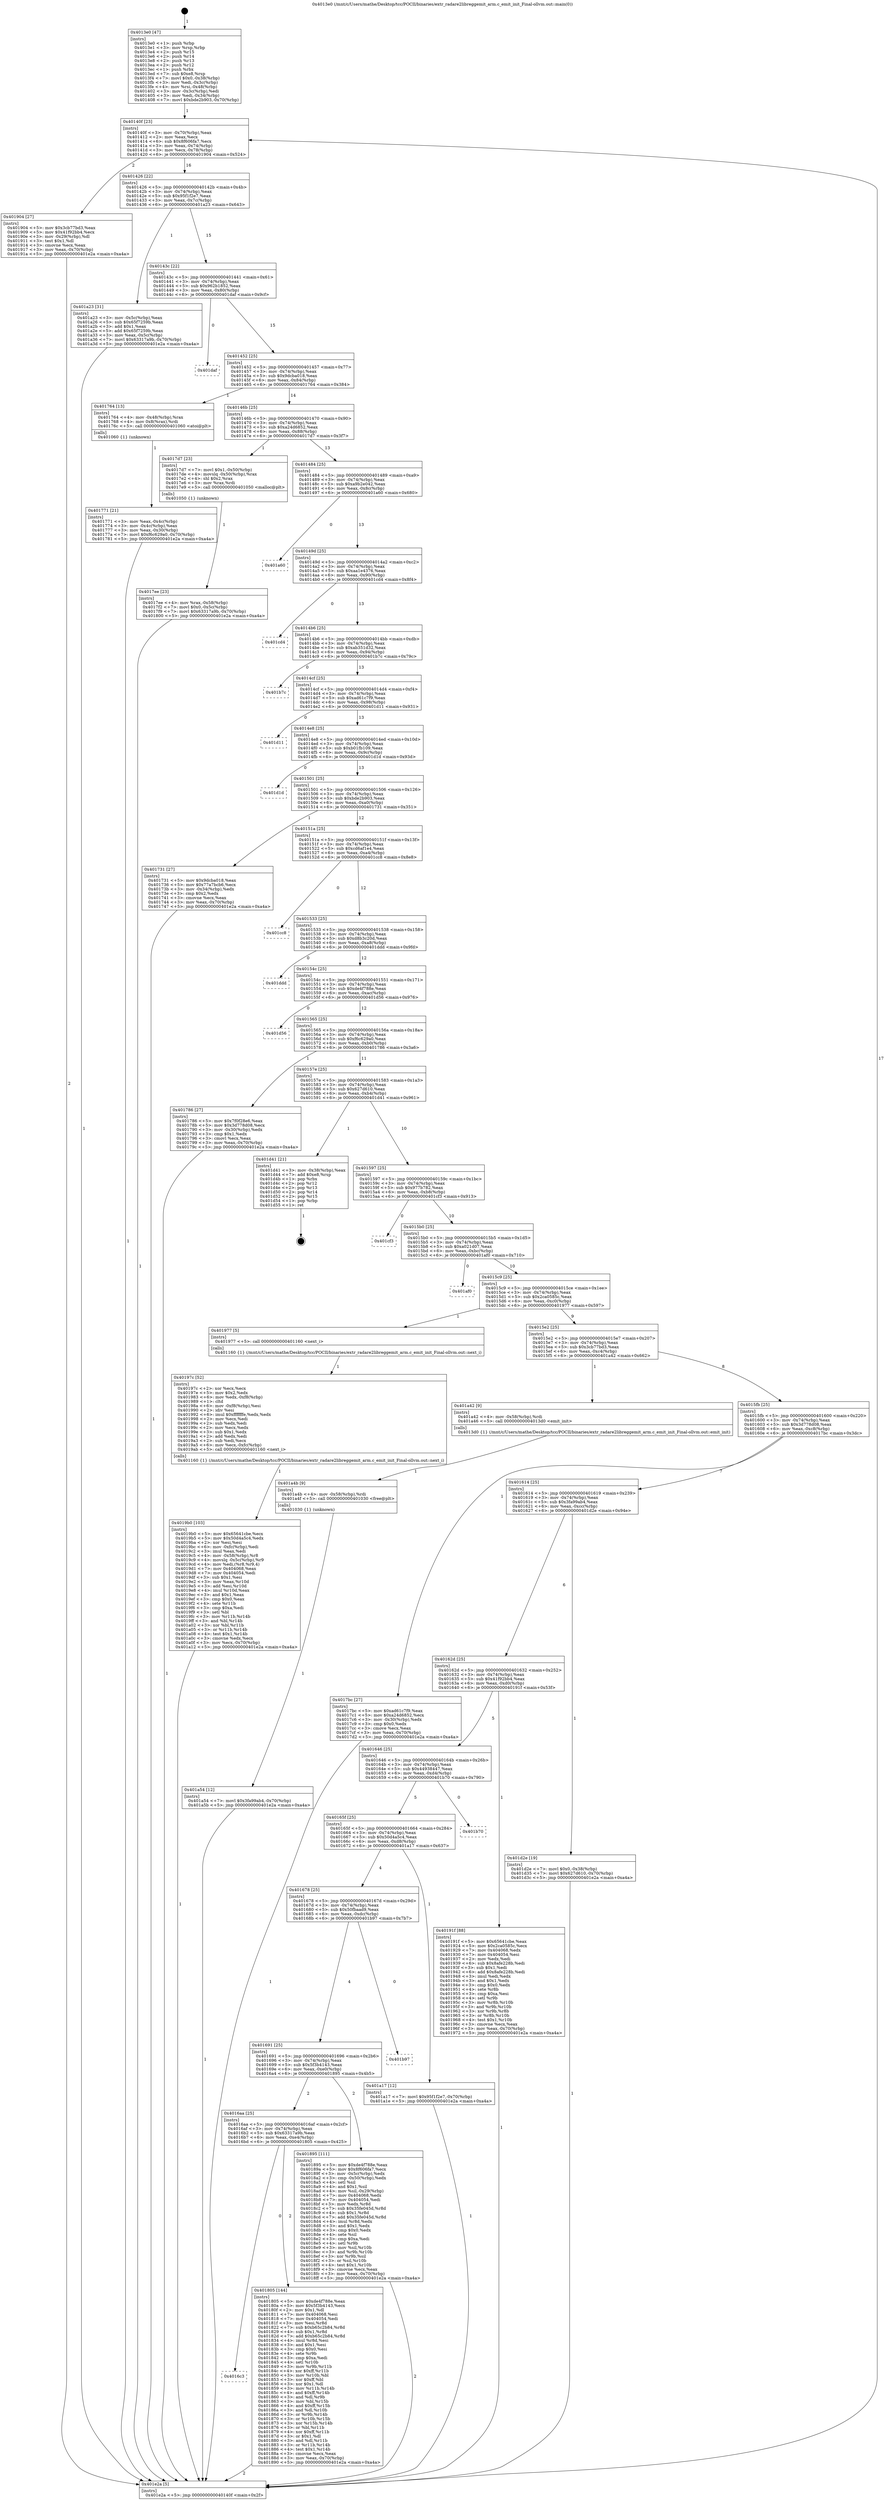 digraph "0x4013e0" {
  label = "0x4013e0 (/mnt/c/Users/mathe/Desktop/tcc/POCII/binaries/extr_radare2libreggemit_arm.c_emit_init_Final-ollvm.out::main(0))"
  labelloc = "t"
  node[shape=record]

  Entry [label="",width=0.3,height=0.3,shape=circle,fillcolor=black,style=filled]
  "0x40140f" [label="{
     0x40140f [23]\l
     | [instrs]\l
     &nbsp;&nbsp;0x40140f \<+3\>: mov -0x70(%rbp),%eax\l
     &nbsp;&nbsp;0x401412 \<+2\>: mov %eax,%ecx\l
     &nbsp;&nbsp;0x401414 \<+6\>: sub $0x8f606fa7,%ecx\l
     &nbsp;&nbsp;0x40141a \<+3\>: mov %eax,-0x74(%rbp)\l
     &nbsp;&nbsp;0x40141d \<+3\>: mov %ecx,-0x78(%rbp)\l
     &nbsp;&nbsp;0x401420 \<+6\>: je 0000000000401904 \<main+0x524\>\l
  }"]
  "0x401904" [label="{
     0x401904 [27]\l
     | [instrs]\l
     &nbsp;&nbsp;0x401904 \<+5\>: mov $0x3cb77bd3,%eax\l
     &nbsp;&nbsp;0x401909 \<+5\>: mov $0x41f92bb4,%ecx\l
     &nbsp;&nbsp;0x40190e \<+3\>: mov -0x29(%rbp),%dl\l
     &nbsp;&nbsp;0x401911 \<+3\>: test $0x1,%dl\l
     &nbsp;&nbsp;0x401914 \<+3\>: cmovne %ecx,%eax\l
     &nbsp;&nbsp;0x401917 \<+3\>: mov %eax,-0x70(%rbp)\l
     &nbsp;&nbsp;0x40191a \<+5\>: jmp 0000000000401e2a \<main+0xa4a\>\l
  }"]
  "0x401426" [label="{
     0x401426 [22]\l
     | [instrs]\l
     &nbsp;&nbsp;0x401426 \<+5\>: jmp 000000000040142b \<main+0x4b\>\l
     &nbsp;&nbsp;0x40142b \<+3\>: mov -0x74(%rbp),%eax\l
     &nbsp;&nbsp;0x40142e \<+5\>: sub $0x95f1f2e7,%eax\l
     &nbsp;&nbsp;0x401433 \<+3\>: mov %eax,-0x7c(%rbp)\l
     &nbsp;&nbsp;0x401436 \<+6\>: je 0000000000401a23 \<main+0x643\>\l
  }"]
  Exit [label="",width=0.3,height=0.3,shape=circle,fillcolor=black,style=filled,peripheries=2]
  "0x401a23" [label="{
     0x401a23 [31]\l
     | [instrs]\l
     &nbsp;&nbsp;0x401a23 \<+3\>: mov -0x5c(%rbp),%eax\l
     &nbsp;&nbsp;0x401a26 \<+5\>: sub $0x65f7259b,%eax\l
     &nbsp;&nbsp;0x401a2b \<+3\>: add $0x1,%eax\l
     &nbsp;&nbsp;0x401a2e \<+5\>: add $0x65f7259b,%eax\l
     &nbsp;&nbsp;0x401a33 \<+3\>: mov %eax,-0x5c(%rbp)\l
     &nbsp;&nbsp;0x401a36 \<+7\>: movl $0x63317a9b,-0x70(%rbp)\l
     &nbsp;&nbsp;0x401a3d \<+5\>: jmp 0000000000401e2a \<main+0xa4a\>\l
  }"]
  "0x40143c" [label="{
     0x40143c [22]\l
     | [instrs]\l
     &nbsp;&nbsp;0x40143c \<+5\>: jmp 0000000000401441 \<main+0x61\>\l
     &nbsp;&nbsp;0x401441 \<+3\>: mov -0x74(%rbp),%eax\l
     &nbsp;&nbsp;0x401444 \<+5\>: sub $0x962b1852,%eax\l
     &nbsp;&nbsp;0x401449 \<+3\>: mov %eax,-0x80(%rbp)\l
     &nbsp;&nbsp;0x40144c \<+6\>: je 0000000000401daf \<main+0x9cf\>\l
  }"]
  "0x401a54" [label="{
     0x401a54 [12]\l
     | [instrs]\l
     &nbsp;&nbsp;0x401a54 \<+7\>: movl $0x3fa99ab4,-0x70(%rbp)\l
     &nbsp;&nbsp;0x401a5b \<+5\>: jmp 0000000000401e2a \<main+0xa4a\>\l
  }"]
  "0x401daf" [label="{
     0x401daf\l
  }", style=dashed]
  "0x401452" [label="{
     0x401452 [25]\l
     | [instrs]\l
     &nbsp;&nbsp;0x401452 \<+5\>: jmp 0000000000401457 \<main+0x77\>\l
     &nbsp;&nbsp;0x401457 \<+3\>: mov -0x74(%rbp),%eax\l
     &nbsp;&nbsp;0x40145a \<+5\>: sub $0x9dcba018,%eax\l
     &nbsp;&nbsp;0x40145f \<+6\>: mov %eax,-0x84(%rbp)\l
     &nbsp;&nbsp;0x401465 \<+6\>: je 0000000000401764 \<main+0x384\>\l
  }"]
  "0x401a4b" [label="{
     0x401a4b [9]\l
     | [instrs]\l
     &nbsp;&nbsp;0x401a4b \<+4\>: mov -0x58(%rbp),%rdi\l
     &nbsp;&nbsp;0x401a4f \<+5\>: call 0000000000401030 \<free@plt\>\l
     | [calls]\l
     &nbsp;&nbsp;0x401030 \{1\} (unknown)\l
  }"]
  "0x401764" [label="{
     0x401764 [13]\l
     | [instrs]\l
     &nbsp;&nbsp;0x401764 \<+4\>: mov -0x48(%rbp),%rax\l
     &nbsp;&nbsp;0x401768 \<+4\>: mov 0x8(%rax),%rdi\l
     &nbsp;&nbsp;0x40176c \<+5\>: call 0000000000401060 \<atoi@plt\>\l
     | [calls]\l
     &nbsp;&nbsp;0x401060 \{1\} (unknown)\l
  }"]
  "0x40146b" [label="{
     0x40146b [25]\l
     | [instrs]\l
     &nbsp;&nbsp;0x40146b \<+5\>: jmp 0000000000401470 \<main+0x90\>\l
     &nbsp;&nbsp;0x401470 \<+3\>: mov -0x74(%rbp),%eax\l
     &nbsp;&nbsp;0x401473 \<+5\>: sub $0xa24d6852,%eax\l
     &nbsp;&nbsp;0x401478 \<+6\>: mov %eax,-0x88(%rbp)\l
     &nbsp;&nbsp;0x40147e \<+6\>: je 00000000004017d7 \<main+0x3f7\>\l
  }"]
  "0x4019b0" [label="{
     0x4019b0 [103]\l
     | [instrs]\l
     &nbsp;&nbsp;0x4019b0 \<+5\>: mov $0x65641cbe,%ecx\l
     &nbsp;&nbsp;0x4019b5 \<+5\>: mov $0x50d4a5c4,%edx\l
     &nbsp;&nbsp;0x4019ba \<+2\>: xor %esi,%esi\l
     &nbsp;&nbsp;0x4019bc \<+6\>: mov -0xfc(%rbp),%edi\l
     &nbsp;&nbsp;0x4019c2 \<+3\>: imul %eax,%edi\l
     &nbsp;&nbsp;0x4019c5 \<+4\>: mov -0x58(%rbp),%r8\l
     &nbsp;&nbsp;0x4019c9 \<+4\>: movslq -0x5c(%rbp),%r9\l
     &nbsp;&nbsp;0x4019cd \<+4\>: mov %edi,(%r8,%r9,4)\l
     &nbsp;&nbsp;0x4019d1 \<+7\>: mov 0x404068,%eax\l
     &nbsp;&nbsp;0x4019d8 \<+7\>: mov 0x404054,%edi\l
     &nbsp;&nbsp;0x4019df \<+3\>: sub $0x1,%esi\l
     &nbsp;&nbsp;0x4019e2 \<+3\>: mov %eax,%r10d\l
     &nbsp;&nbsp;0x4019e5 \<+3\>: add %esi,%r10d\l
     &nbsp;&nbsp;0x4019e8 \<+4\>: imul %r10d,%eax\l
     &nbsp;&nbsp;0x4019ec \<+3\>: and $0x1,%eax\l
     &nbsp;&nbsp;0x4019ef \<+3\>: cmp $0x0,%eax\l
     &nbsp;&nbsp;0x4019f2 \<+4\>: sete %r11b\l
     &nbsp;&nbsp;0x4019f6 \<+3\>: cmp $0xa,%edi\l
     &nbsp;&nbsp;0x4019f9 \<+3\>: setl %bl\l
     &nbsp;&nbsp;0x4019fc \<+3\>: mov %r11b,%r14b\l
     &nbsp;&nbsp;0x4019ff \<+3\>: and %bl,%r14b\l
     &nbsp;&nbsp;0x401a02 \<+3\>: xor %bl,%r11b\l
     &nbsp;&nbsp;0x401a05 \<+3\>: or %r11b,%r14b\l
     &nbsp;&nbsp;0x401a08 \<+4\>: test $0x1,%r14b\l
     &nbsp;&nbsp;0x401a0c \<+3\>: cmovne %edx,%ecx\l
     &nbsp;&nbsp;0x401a0f \<+3\>: mov %ecx,-0x70(%rbp)\l
     &nbsp;&nbsp;0x401a12 \<+5\>: jmp 0000000000401e2a \<main+0xa4a\>\l
  }"]
  "0x4017d7" [label="{
     0x4017d7 [23]\l
     | [instrs]\l
     &nbsp;&nbsp;0x4017d7 \<+7\>: movl $0x1,-0x50(%rbp)\l
     &nbsp;&nbsp;0x4017de \<+4\>: movslq -0x50(%rbp),%rax\l
     &nbsp;&nbsp;0x4017e2 \<+4\>: shl $0x2,%rax\l
     &nbsp;&nbsp;0x4017e6 \<+3\>: mov %rax,%rdi\l
     &nbsp;&nbsp;0x4017e9 \<+5\>: call 0000000000401050 \<malloc@plt\>\l
     | [calls]\l
     &nbsp;&nbsp;0x401050 \{1\} (unknown)\l
  }"]
  "0x401484" [label="{
     0x401484 [25]\l
     | [instrs]\l
     &nbsp;&nbsp;0x401484 \<+5\>: jmp 0000000000401489 \<main+0xa9\>\l
     &nbsp;&nbsp;0x401489 \<+3\>: mov -0x74(%rbp),%eax\l
     &nbsp;&nbsp;0x40148c \<+5\>: sub $0xa9b2e042,%eax\l
     &nbsp;&nbsp;0x401491 \<+6\>: mov %eax,-0x8c(%rbp)\l
     &nbsp;&nbsp;0x401497 \<+6\>: je 0000000000401a60 \<main+0x680\>\l
  }"]
  "0x40197c" [label="{
     0x40197c [52]\l
     | [instrs]\l
     &nbsp;&nbsp;0x40197c \<+2\>: xor %ecx,%ecx\l
     &nbsp;&nbsp;0x40197e \<+5\>: mov $0x2,%edx\l
     &nbsp;&nbsp;0x401983 \<+6\>: mov %edx,-0xf8(%rbp)\l
     &nbsp;&nbsp;0x401989 \<+1\>: cltd\l
     &nbsp;&nbsp;0x40198a \<+6\>: mov -0xf8(%rbp),%esi\l
     &nbsp;&nbsp;0x401990 \<+2\>: idiv %esi\l
     &nbsp;&nbsp;0x401992 \<+6\>: imul $0xfffffffe,%edx,%edx\l
     &nbsp;&nbsp;0x401998 \<+2\>: mov %ecx,%edi\l
     &nbsp;&nbsp;0x40199a \<+2\>: sub %edx,%edi\l
     &nbsp;&nbsp;0x40199c \<+2\>: mov %ecx,%edx\l
     &nbsp;&nbsp;0x40199e \<+3\>: sub $0x1,%edx\l
     &nbsp;&nbsp;0x4019a1 \<+2\>: add %edx,%edi\l
     &nbsp;&nbsp;0x4019a3 \<+2\>: sub %edi,%ecx\l
     &nbsp;&nbsp;0x4019a5 \<+6\>: mov %ecx,-0xfc(%rbp)\l
     &nbsp;&nbsp;0x4019ab \<+5\>: call 0000000000401160 \<next_i\>\l
     | [calls]\l
     &nbsp;&nbsp;0x401160 \{1\} (/mnt/c/Users/mathe/Desktop/tcc/POCII/binaries/extr_radare2libreggemit_arm.c_emit_init_Final-ollvm.out::next_i)\l
  }"]
  "0x401a60" [label="{
     0x401a60\l
  }", style=dashed]
  "0x40149d" [label="{
     0x40149d [25]\l
     | [instrs]\l
     &nbsp;&nbsp;0x40149d \<+5\>: jmp 00000000004014a2 \<main+0xc2\>\l
     &nbsp;&nbsp;0x4014a2 \<+3\>: mov -0x74(%rbp),%eax\l
     &nbsp;&nbsp;0x4014a5 \<+5\>: sub $0xaa1e4376,%eax\l
     &nbsp;&nbsp;0x4014aa \<+6\>: mov %eax,-0x90(%rbp)\l
     &nbsp;&nbsp;0x4014b0 \<+6\>: je 0000000000401cd4 \<main+0x8f4\>\l
  }"]
  "0x4016c3" [label="{
     0x4016c3\l
  }", style=dashed]
  "0x401cd4" [label="{
     0x401cd4\l
  }", style=dashed]
  "0x4014b6" [label="{
     0x4014b6 [25]\l
     | [instrs]\l
     &nbsp;&nbsp;0x4014b6 \<+5\>: jmp 00000000004014bb \<main+0xdb\>\l
     &nbsp;&nbsp;0x4014bb \<+3\>: mov -0x74(%rbp),%eax\l
     &nbsp;&nbsp;0x4014be \<+5\>: sub $0xab351d32,%eax\l
     &nbsp;&nbsp;0x4014c3 \<+6\>: mov %eax,-0x94(%rbp)\l
     &nbsp;&nbsp;0x4014c9 \<+6\>: je 0000000000401b7c \<main+0x79c\>\l
  }"]
  "0x401805" [label="{
     0x401805 [144]\l
     | [instrs]\l
     &nbsp;&nbsp;0x401805 \<+5\>: mov $0xde4f788e,%eax\l
     &nbsp;&nbsp;0x40180a \<+5\>: mov $0x5f3b4143,%ecx\l
     &nbsp;&nbsp;0x40180f \<+2\>: mov $0x1,%dl\l
     &nbsp;&nbsp;0x401811 \<+7\>: mov 0x404068,%esi\l
     &nbsp;&nbsp;0x401818 \<+7\>: mov 0x404054,%edi\l
     &nbsp;&nbsp;0x40181f \<+3\>: mov %esi,%r8d\l
     &nbsp;&nbsp;0x401822 \<+7\>: sub $0xb65c2b84,%r8d\l
     &nbsp;&nbsp;0x401829 \<+4\>: sub $0x1,%r8d\l
     &nbsp;&nbsp;0x40182d \<+7\>: add $0xb65c2b84,%r8d\l
     &nbsp;&nbsp;0x401834 \<+4\>: imul %r8d,%esi\l
     &nbsp;&nbsp;0x401838 \<+3\>: and $0x1,%esi\l
     &nbsp;&nbsp;0x40183b \<+3\>: cmp $0x0,%esi\l
     &nbsp;&nbsp;0x40183e \<+4\>: sete %r9b\l
     &nbsp;&nbsp;0x401842 \<+3\>: cmp $0xa,%edi\l
     &nbsp;&nbsp;0x401845 \<+4\>: setl %r10b\l
     &nbsp;&nbsp;0x401849 \<+3\>: mov %r9b,%r11b\l
     &nbsp;&nbsp;0x40184c \<+4\>: xor $0xff,%r11b\l
     &nbsp;&nbsp;0x401850 \<+3\>: mov %r10b,%bl\l
     &nbsp;&nbsp;0x401853 \<+3\>: xor $0xff,%bl\l
     &nbsp;&nbsp;0x401856 \<+3\>: xor $0x1,%dl\l
     &nbsp;&nbsp;0x401859 \<+3\>: mov %r11b,%r14b\l
     &nbsp;&nbsp;0x40185c \<+4\>: and $0xff,%r14b\l
     &nbsp;&nbsp;0x401860 \<+3\>: and %dl,%r9b\l
     &nbsp;&nbsp;0x401863 \<+3\>: mov %bl,%r15b\l
     &nbsp;&nbsp;0x401866 \<+4\>: and $0xff,%r15b\l
     &nbsp;&nbsp;0x40186a \<+3\>: and %dl,%r10b\l
     &nbsp;&nbsp;0x40186d \<+3\>: or %r9b,%r14b\l
     &nbsp;&nbsp;0x401870 \<+3\>: or %r10b,%r15b\l
     &nbsp;&nbsp;0x401873 \<+3\>: xor %r15b,%r14b\l
     &nbsp;&nbsp;0x401876 \<+3\>: or %bl,%r11b\l
     &nbsp;&nbsp;0x401879 \<+4\>: xor $0xff,%r11b\l
     &nbsp;&nbsp;0x40187d \<+3\>: or $0x1,%dl\l
     &nbsp;&nbsp;0x401880 \<+3\>: and %dl,%r11b\l
     &nbsp;&nbsp;0x401883 \<+3\>: or %r11b,%r14b\l
     &nbsp;&nbsp;0x401886 \<+4\>: test $0x1,%r14b\l
     &nbsp;&nbsp;0x40188a \<+3\>: cmovne %ecx,%eax\l
     &nbsp;&nbsp;0x40188d \<+3\>: mov %eax,-0x70(%rbp)\l
     &nbsp;&nbsp;0x401890 \<+5\>: jmp 0000000000401e2a \<main+0xa4a\>\l
  }"]
  "0x401b7c" [label="{
     0x401b7c\l
  }", style=dashed]
  "0x4014cf" [label="{
     0x4014cf [25]\l
     | [instrs]\l
     &nbsp;&nbsp;0x4014cf \<+5\>: jmp 00000000004014d4 \<main+0xf4\>\l
     &nbsp;&nbsp;0x4014d4 \<+3\>: mov -0x74(%rbp),%eax\l
     &nbsp;&nbsp;0x4014d7 \<+5\>: sub $0xad61c7f9,%eax\l
     &nbsp;&nbsp;0x4014dc \<+6\>: mov %eax,-0x98(%rbp)\l
     &nbsp;&nbsp;0x4014e2 \<+6\>: je 0000000000401d11 \<main+0x931\>\l
  }"]
  "0x4016aa" [label="{
     0x4016aa [25]\l
     | [instrs]\l
     &nbsp;&nbsp;0x4016aa \<+5\>: jmp 00000000004016af \<main+0x2cf\>\l
     &nbsp;&nbsp;0x4016af \<+3\>: mov -0x74(%rbp),%eax\l
     &nbsp;&nbsp;0x4016b2 \<+5\>: sub $0x63317a9b,%eax\l
     &nbsp;&nbsp;0x4016b7 \<+6\>: mov %eax,-0xe4(%rbp)\l
     &nbsp;&nbsp;0x4016bd \<+6\>: je 0000000000401805 \<main+0x425\>\l
  }"]
  "0x401d11" [label="{
     0x401d11\l
  }", style=dashed]
  "0x4014e8" [label="{
     0x4014e8 [25]\l
     | [instrs]\l
     &nbsp;&nbsp;0x4014e8 \<+5\>: jmp 00000000004014ed \<main+0x10d\>\l
     &nbsp;&nbsp;0x4014ed \<+3\>: mov -0x74(%rbp),%eax\l
     &nbsp;&nbsp;0x4014f0 \<+5\>: sub $0xb01fb109,%eax\l
     &nbsp;&nbsp;0x4014f5 \<+6\>: mov %eax,-0x9c(%rbp)\l
     &nbsp;&nbsp;0x4014fb \<+6\>: je 0000000000401d1d \<main+0x93d\>\l
  }"]
  "0x401895" [label="{
     0x401895 [111]\l
     | [instrs]\l
     &nbsp;&nbsp;0x401895 \<+5\>: mov $0xde4f788e,%eax\l
     &nbsp;&nbsp;0x40189a \<+5\>: mov $0x8f606fa7,%ecx\l
     &nbsp;&nbsp;0x40189f \<+3\>: mov -0x5c(%rbp),%edx\l
     &nbsp;&nbsp;0x4018a2 \<+3\>: cmp -0x50(%rbp),%edx\l
     &nbsp;&nbsp;0x4018a5 \<+4\>: setl %sil\l
     &nbsp;&nbsp;0x4018a9 \<+4\>: and $0x1,%sil\l
     &nbsp;&nbsp;0x4018ad \<+4\>: mov %sil,-0x29(%rbp)\l
     &nbsp;&nbsp;0x4018b1 \<+7\>: mov 0x404068,%edx\l
     &nbsp;&nbsp;0x4018b8 \<+7\>: mov 0x404054,%edi\l
     &nbsp;&nbsp;0x4018bf \<+3\>: mov %edx,%r8d\l
     &nbsp;&nbsp;0x4018c2 \<+7\>: sub $0x35fe045d,%r8d\l
     &nbsp;&nbsp;0x4018c9 \<+4\>: sub $0x1,%r8d\l
     &nbsp;&nbsp;0x4018cd \<+7\>: add $0x35fe045d,%r8d\l
     &nbsp;&nbsp;0x4018d4 \<+4\>: imul %r8d,%edx\l
     &nbsp;&nbsp;0x4018d8 \<+3\>: and $0x1,%edx\l
     &nbsp;&nbsp;0x4018db \<+3\>: cmp $0x0,%edx\l
     &nbsp;&nbsp;0x4018de \<+4\>: sete %sil\l
     &nbsp;&nbsp;0x4018e2 \<+3\>: cmp $0xa,%edi\l
     &nbsp;&nbsp;0x4018e5 \<+4\>: setl %r9b\l
     &nbsp;&nbsp;0x4018e9 \<+3\>: mov %sil,%r10b\l
     &nbsp;&nbsp;0x4018ec \<+3\>: and %r9b,%r10b\l
     &nbsp;&nbsp;0x4018ef \<+3\>: xor %r9b,%sil\l
     &nbsp;&nbsp;0x4018f2 \<+3\>: or %sil,%r10b\l
     &nbsp;&nbsp;0x4018f5 \<+4\>: test $0x1,%r10b\l
     &nbsp;&nbsp;0x4018f9 \<+3\>: cmovne %ecx,%eax\l
     &nbsp;&nbsp;0x4018fc \<+3\>: mov %eax,-0x70(%rbp)\l
     &nbsp;&nbsp;0x4018ff \<+5\>: jmp 0000000000401e2a \<main+0xa4a\>\l
  }"]
  "0x401d1d" [label="{
     0x401d1d\l
  }", style=dashed]
  "0x401501" [label="{
     0x401501 [25]\l
     | [instrs]\l
     &nbsp;&nbsp;0x401501 \<+5\>: jmp 0000000000401506 \<main+0x126\>\l
     &nbsp;&nbsp;0x401506 \<+3\>: mov -0x74(%rbp),%eax\l
     &nbsp;&nbsp;0x401509 \<+5\>: sub $0xbde2b903,%eax\l
     &nbsp;&nbsp;0x40150e \<+6\>: mov %eax,-0xa0(%rbp)\l
     &nbsp;&nbsp;0x401514 \<+6\>: je 0000000000401731 \<main+0x351\>\l
  }"]
  "0x401691" [label="{
     0x401691 [25]\l
     | [instrs]\l
     &nbsp;&nbsp;0x401691 \<+5\>: jmp 0000000000401696 \<main+0x2b6\>\l
     &nbsp;&nbsp;0x401696 \<+3\>: mov -0x74(%rbp),%eax\l
     &nbsp;&nbsp;0x401699 \<+5\>: sub $0x5f3b4143,%eax\l
     &nbsp;&nbsp;0x40169e \<+6\>: mov %eax,-0xe0(%rbp)\l
     &nbsp;&nbsp;0x4016a4 \<+6\>: je 0000000000401895 \<main+0x4b5\>\l
  }"]
  "0x401731" [label="{
     0x401731 [27]\l
     | [instrs]\l
     &nbsp;&nbsp;0x401731 \<+5\>: mov $0x9dcba018,%eax\l
     &nbsp;&nbsp;0x401736 \<+5\>: mov $0x77a7bcb6,%ecx\l
     &nbsp;&nbsp;0x40173b \<+3\>: mov -0x34(%rbp),%edx\l
     &nbsp;&nbsp;0x40173e \<+3\>: cmp $0x2,%edx\l
     &nbsp;&nbsp;0x401741 \<+3\>: cmovne %ecx,%eax\l
     &nbsp;&nbsp;0x401744 \<+3\>: mov %eax,-0x70(%rbp)\l
     &nbsp;&nbsp;0x401747 \<+5\>: jmp 0000000000401e2a \<main+0xa4a\>\l
  }"]
  "0x40151a" [label="{
     0x40151a [25]\l
     | [instrs]\l
     &nbsp;&nbsp;0x40151a \<+5\>: jmp 000000000040151f \<main+0x13f\>\l
     &nbsp;&nbsp;0x40151f \<+3\>: mov -0x74(%rbp),%eax\l
     &nbsp;&nbsp;0x401522 \<+5\>: sub $0xcd6af1e4,%eax\l
     &nbsp;&nbsp;0x401527 \<+6\>: mov %eax,-0xa4(%rbp)\l
     &nbsp;&nbsp;0x40152d \<+6\>: je 0000000000401cc8 \<main+0x8e8\>\l
  }"]
  "0x401e2a" [label="{
     0x401e2a [5]\l
     | [instrs]\l
     &nbsp;&nbsp;0x401e2a \<+5\>: jmp 000000000040140f \<main+0x2f\>\l
  }"]
  "0x4013e0" [label="{
     0x4013e0 [47]\l
     | [instrs]\l
     &nbsp;&nbsp;0x4013e0 \<+1\>: push %rbp\l
     &nbsp;&nbsp;0x4013e1 \<+3\>: mov %rsp,%rbp\l
     &nbsp;&nbsp;0x4013e4 \<+2\>: push %r15\l
     &nbsp;&nbsp;0x4013e6 \<+2\>: push %r14\l
     &nbsp;&nbsp;0x4013e8 \<+2\>: push %r13\l
     &nbsp;&nbsp;0x4013ea \<+2\>: push %r12\l
     &nbsp;&nbsp;0x4013ec \<+1\>: push %rbx\l
     &nbsp;&nbsp;0x4013ed \<+7\>: sub $0xe8,%rsp\l
     &nbsp;&nbsp;0x4013f4 \<+7\>: movl $0x0,-0x38(%rbp)\l
     &nbsp;&nbsp;0x4013fb \<+3\>: mov %edi,-0x3c(%rbp)\l
     &nbsp;&nbsp;0x4013fe \<+4\>: mov %rsi,-0x48(%rbp)\l
     &nbsp;&nbsp;0x401402 \<+3\>: mov -0x3c(%rbp),%edi\l
     &nbsp;&nbsp;0x401405 \<+3\>: mov %edi,-0x34(%rbp)\l
     &nbsp;&nbsp;0x401408 \<+7\>: movl $0xbde2b903,-0x70(%rbp)\l
  }"]
  "0x401771" [label="{
     0x401771 [21]\l
     | [instrs]\l
     &nbsp;&nbsp;0x401771 \<+3\>: mov %eax,-0x4c(%rbp)\l
     &nbsp;&nbsp;0x401774 \<+3\>: mov -0x4c(%rbp),%eax\l
     &nbsp;&nbsp;0x401777 \<+3\>: mov %eax,-0x30(%rbp)\l
     &nbsp;&nbsp;0x40177a \<+7\>: movl $0xf6c629a0,-0x70(%rbp)\l
     &nbsp;&nbsp;0x401781 \<+5\>: jmp 0000000000401e2a \<main+0xa4a\>\l
  }"]
  "0x401b97" [label="{
     0x401b97\l
  }", style=dashed]
  "0x401cc8" [label="{
     0x401cc8\l
  }", style=dashed]
  "0x401533" [label="{
     0x401533 [25]\l
     | [instrs]\l
     &nbsp;&nbsp;0x401533 \<+5\>: jmp 0000000000401538 \<main+0x158\>\l
     &nbsp;&nbsp;0x401538 \<+3\>: mov -0x74(%rbp),%eax\l
     &nbsp;&nbsp;0x40153b \<+5\>: sub $0xd8b3c20d,%eax\l
     &nbsp;&nbsp;0x401540 \<+6\>: mov %eax,-0xa8(%rbp)\l
     &nbsp;&nbsp;0x401546 \<+6\>: je 0000000000401ddd \<main+0x9fd\>\l
  }"]
  "0x401678" [label="{
     0x401678 [25]\l
     | [instrs]\l
     &nbsp;&nbsp;0x401678 \<+5\>: jmp 000000000040167d \<main+0x29d\>\l
     &nbsp;&nbsp;0x40167d \<+3\>: mov -0x74(%rbp),%eax\l
     &nbsp;&nbsp;0x401680 \<+5\>: sub $0x50fbaad9,%eax\l
     &nbsp;&nbsp;0x401685 \<+6\>: mov %eax,-0xdc(%rbp)\l
     &nbsp;&nbsp;0x40168b \<+6\>: je 0000000000401b97 \<main+0x7b7\>\l
  }"]
  "0x401ddd" [label="{
     0x401ddd\l
  }", style=dashed]
  "0x40154c" [label="{
     0x40154c [25]\l
     | [instrs]\l
     &nbsp;&nbsp;0x40154c \<+5\>: jmp 0000000000401551 \<main+0x171\>\l
     &nbsp;&nbsp;0x401551 \<+3\>: mov -0x74(%rbp),%eax\l
     &nbsp;&nbsp;0x401554 \<+5\>: sub $0xde4f788e,%eax\l
     &nbsp;&nbsp;0x401559 \<+6\>: mov %eax,-0xac(%rbp)\l
     &nbsp;&nbsp;0x40155f \<+6\>: je 0000000000401d56 \<main+0x976\>\l
  }"]
  "0x401a17" [label="{
     0x401a17 [12]\l
     | [instrs]\l
     &nbsp;&nbsp;0x401a17 \<+7\>: movl $0x95f1f2e7,-0x70(%rbp)\l
     &nbsp;&nbsp;0x401a1e \<+5\>: jmp 0000000000401e2a \<main+0xa4a\>\l
  }"]
  "0x401d56" [label="{
     0x401d56\l
  }", style=dashed]
  "0x401565" [label="{
     0x401565 [25]\l
     | [instrs]\l
     &nbsp;&nbsp;0x401565 \<+5\>: jmp 000000000040156a \<main+0x18a\>\l
     &nbsp;&nbsp;0x40156a \<+3\>: mov -0x74(%rbp),%eax\l
     &nbsp;&nbsp;0x40156d \<+5\>: sub $0xf6c629a0,%eax\l
     &nbsp;&nbsp;0x401572 \<+6\>: mov %eax,-0xb0(%rbp)\l
     &nbsp;&nbsp;0x401578 \<+6\>: je 0000000000401786 \<main+0x3a6\>\l
  }"]
  "0x40165f" [label="{
     0x40165f [25]\l
     | [instrs]\l
     &nbsp;&nbsp;0x40165f \<+5\>: jmp 0000000000401664 \<main+0x284\>\l
     &nbsp;&nbsp;0x401664 \<+3\>: mov -0x74(%rbp),%eax\l
     &nbsp;&nbsp;0x401667 \<+5\>: sub $0x50d4a5c4,%eax\l
     &nbsp;&nbsp;0x40166c \<+6\>: mov %eax,-0xd8(%rbp)\l
     &nbsp;&nbsp;0x401672 \<+6\>: je 0000000000401a17 \<main+0x637\>\l
  }"]
  "0x401786" [label="{
     0x401786 [27]\l
     | [instrs]\l
     &nbsp;&nbsp;0x401786 \<+5\>: mov $0x7f0f28e6,%eax\l
     &nbsp;&nbsp;0x40178b \<+5\>: mov $0x3d778d08,%ecx\l
     &nbsp;&nbsp;0x401790 \<+3\>: mov -0x30(%rbp),%edx\l
     &nbsp;&nbsp;0x401793 \<+3\>: cmp $0x1,%edx\l
     &nbsp;&nbsp;0x401796 \<+3\>: cmovl %ecx,%eax\l
     &nbsp;&nbsp;0x401799 \<+3\>: mov %eax,-0x70(%rbp)\l
     &nbsp;&nbsp;0x40179c \<+5\>: jmp 0000000000401e2a \<main+0xa4a\>\l
  }"]
  "0x40157e" [label="{
     0x40157e [25]\l
     | [instrs]\l
     &nbsp;&nbsp;0x40157e \<+5\>: jmp 0000000000401583 \<main+0x1a3\>\l
     &nbsp;&nbsp;0x401583 \<+3\>: mov -0x74(%rbp),%eax\l
     &nbsp;&nbsp;0x401586 \<+5\>: sub $0x627d610,%eax\l
     &nbsp;&nbsp;0x40158b \<+6\>: mov %eax,-0xb4(%rbp)\l
     &nbsp;&nbsp;0x401591 \<+6\>: je 0000000000401d41 \<main+0x961\>\l
  }"]
  "0x401b70" [label="{
     0x401b70\l
  }", style=dashed]
  "0x401d41" [label="{
     0x401d41 [21]\l
     | [instrs]\l
     &nbsp;&nbsp;0x401d41 \<+3\>: mov -0x38(%rbp),%eax\l
     &nbsp;&nbsp;0x401d44 \<+7\>: add $0xe8,%rsp\l
     &nbsp;&nbsp;0x401d4b \<+1\>: pop %rbx\l
     &nbsp;&nbsp;0x401d4c \<+2\>: pop %r12\l
     &nbsp;&nbsp;0x401d4e \<+2\>: pop %r13\l
     &nbsp;&nbsp;0x401d50 \<+2\>: pop %r14\l
     &nbsp;&nbsp;0x401d52 \<+2\>: pop %r15\l
     &nbsp;&nbsp;0x401d54 \<+1\>: pop %rbp\l
     &nbsp;&nbsp;0x401d55 \<+1\>: ret\l
  }"]
  "0x401597" [label="{
     0x401597 [25]\l
     | [instrs]\l
     &nbsp;&nbsp;0x401597 \<+5\>: jmp 000000000040159c \<main+0x1bc\>\l
     &nbsp;&nbsp;0x40159c \<+3\>: mov -0x74(%rbp),%eax\l
     &nbsp;&nbsp;0x40159f \<+5\>: sub $0x977b782,%eax\l
     &nbsp;&nbsp;0x4015a4 \<+6\>: mov %eax,-0xb8(%rbp)\l
     &nbsp;&nbsp;0x4015aa \<+6\>: je 0000000000401cf3 \<main+0x913\>\l
  }"]
  "0x401646" [label="{
     0x401646 [25]\l
     | [instrs]\l
     &nbsp;&nbsp;0x401646 \<+5\>: jmp 000000000040164b \<main+0x26b\>\l
     &nbsp;&nbsp;0x40164b \<+3\>: mov -0x74(%rbp),%eax\l
     &nbsp;&nbsp;0x40164e \<+5\>: sub $0x44938447,%eax\l
     &nbsp;&nbsp;0x401653 \<+6\>: mov %eax,-0xd4(%rbp)\l
     &nbsp;&nbsp;0x401659 \<+6\>: je 0000000000401b70 \<main+0x790\>\l
  }"]
  "0x401cf3" [label="{
     0x401cf3\l
  }", style=dashed]
  "0x4015b0" [label="{
     0x4015b0 [25]\l
     | [instrs]\l
     &nbsp;&nbsp;0x4015b0 \<+5\>: jmp 00000000004015b5 \<main+0x1d5\>\l
     &nbsp;&nbsp;0x4015b5 \<+3\>: mov -0x74(%rbp),%eax\l
     &nbsp;&nbsp;0x4015b8 \<+5\>: sub $0xa021d07,%eax\l
     &nbsp;&nbsp;0x4015bd \<+6\>: mov %eax,-0xbc(%rbp)\l
     &nbsp;&nbsp;0x4015c3 \<+6\>: je 0000000000401af0 \<main+0x710\>\l
  }"]
  "0x40191f" [label="{
     0x40191f [88]\l
     | [instrs]\l
     &nbsp;&nbsp;0x40191f \<+5\>: mov $0x65641cbe,%eax\l
     &nbsp;&nbsp;0x401924 \<+5\>: mov $0x2ca0585c,%ecx\l
     &nbsp;&nbsp;0x401929 \<+7\>: mov 0x404068,%edx\l
     &nbsp;&nbsp;0x401930 \<+7\>: mov 0x404054,%esi\l
     &nbsp;&nbsp;0x401937 \<+2\>: mov %edx,%edi\l
     &nbsp;&nbsp;0x401939 \<+6\>: sub $0x8afe228b,%edi\l
     &nbsp;&nbsp;0x40193f \<+3\>: sub $0x1,%edi\l
     &nbsp;&nbsp;0x401942 \<+6\>: add $0x8afe228b,%edi\l
     &nbsp;&nbsp;0x401948 \<+3\>: imul %edi,%edx\l
     &nbsp;&nbsp;0x40194b \<+3\>: and $0x1,%edx\l
     &nbsp;&nbsp;0x40194e \<+3\>: cmp $0x0,%edx\l
     &nbsp;&nbsp;0x401951 \<+4\>: sete %r8b\l
     &nbsp;&nbsp;0x401955 \<+3\>: cmp $0xa,%esi\l
     &nbsp;&nbsp;0x401958 \<+4\>: setl %r9b\l
     &nbsp;&nbsp;0x40195c \<+3\>: mov %r8b,%r10b\l
     &nbsp;&nbsp;0x40195f \<+3\>: and %r9b,%r10b\l
     &nbsp;&nbsp;0x401962 \<+3\>: xor %r9b,%r8b\l
     &nbsp;&nbsp;0x401965 \<+3\>: or %r8b,%r10b\l
     &nbsp;&nbsp;0x401968 \<+4\>: test $0x1,%r10b\l
     &nbsp;&nbsp;0x40196c \<+3\>: cmovne %ecx,%eax\l
     &nbsp;&nbsp;0x40196f \<+3\>: mov %eax,-0x70(%rbp)\l
     &nbsp;&nbsp;0x401972 \<+5\>: jmp 0000000000401e2a \<main+0xa4a\>\l
  }"]
  "0x401af0" [label="{
     0x401af0\l
  }", style=dashed]
  "0x4015c9" [label="{
     0x4015c9 [25]\l
     | [instrs]\l
     &nbsp;&nbsp;0x4015c9 \<+5\>: jmp 00000000004015ce \<main+0x1ee\>\l
     &nbsp;&nbsp;0x4015ce \<+3\>: mov -0x74(%rbp),%eax\l
     &nbsp;&nbsp;0x4015d1 \<+5\>: sub $0x2ca0585c,%eax\l
     &nbsp;&nbsp;0x4015d6 \<+6\>: mov %eax,-0xc0(%rbp)\l
     &nbsp;&nbsp;0x4015dc \<+6\>: je 0000000000401977 \<main+0x597\>\l
  }"]
  "0x40162d" [label="{
     0x40162d [25]\l
     | [instrs]\l
     &nbsp;&nbsp;0x40162d \<+5\>: jmp 0000000000401632 \<main+0x252\>\l
     &nbsp;&nbsp;0x401632 \<+3\>: mov -0x74(%rbp),%eax\l
     &nbsp;&nbsp;0x401635 \<+5\>: sub $0x41f92bb4,%eax\l
     &nbsp;&nbsp;0x40163a \<+6\>: mov %eax,-0xd0(%rbp)\l
     &nbsp;&nbsp;0x401640 \<+6\>: je 000000000040191f \<main+0x53f\>\l
  }"]
  "0x401977" [label="{
     0x401977 [5]\l
     | [instrs]\l
     &nbsp;&nbsp;0x401977 \<+5\>: call 0000000000401160 \<next_i\>\l
     | [calls]\l
     &nbsp;&nbsp;0x401160 \{1\} (/mnt/c/Users/mathe/Desktop/tcc/POCII/binaries/extr_radare2libreggemit_arm.c_emit_init_Final-ollvm.out::next_i)\l
  }"]
  "0x4015e2" [label="{
     0x4015e2 [25]\l
     | [instrs]\l
     &nbsp;&nbsp;0x4015e2 \<+5\>: jmp 00000000004015e7 \<main+0x207\>\l
     &nbsp;&nbsp;0x4015e7 \<+3\>: mov -0x74(%rbp),%eax\l
     &nbsp;&nbsp;0x4015ea \<+5\>: sub $0x3cb77bd3,%eax\l
     &nbsp;&nbsp;0x4015ef \<+6\>: mov %eax,-0xc4(%rbp)\l
     &nbsp;&nbsp;0x4015f5 \<+6\>: je 0000000000401a42 \<main+0x662\>\l
  }"]
  "0x401d2e" [label="{
     0x401d2e [19]\l
     | [instrs]\l
     &nbsp;&nbsp;0x401d2e \<+7\>: movl $0x0,-0x38(%rbp)\l
     &nbsp;&nbsp;0x401d35 \<+7\>: movl $0x627d610,-0x70(%rbp)\l
     &nbsp;&nbsp;0x401d3c \<+5\>: jmp 0000000000401e2a \<main+0xa4a\>\l
  }"]
  "0x401a42" [label="{
     0x401a42 [9]\l
     | [instrs]\l
     &nbsp;&nbsp;0x401a42 \<+4\>: mov -0x58(%rbp),%rdi\l
     &nbsp;&nbsp;0x401a46 \<+5\>: call 00000000004013d0 \<emit_init\>\l
     | [calls]\l
     &nbsp;&nbsp;0x4013d0 \{1\} (/mnt/c/Users/mathe/Desktop/tcc/POCII/binaries/extr_radare2libreggemit_arm.c_emit_init_Final-ollvm.out::emit_init)\l
  }"]
  "0x4015fb" [label="{
     0x4015fb [25]\l
     | [instrs]\l
     &nbsp;&nbsp;0x4015fb \<+5\>: jmp 0000000000401600 \<main+0x220\>\l
     &nbsp;&nbsp;0x401600 \<+3\>: mov -0x74(%rbp),%eax\l
     &nbsp;&nbsp;0x401603 \<+5\>: sub $0x3d778d08,%eax\l
     &nbsp;&nbsp;0x401608 \<+6\>: mov %eax,-0xc8(%rbp)\l
     &nbsp;&nbsp;0x40160e \<+6\>: je 00000000004017bc \<main+0x3dc\>\l
  }"]
  "0x4017ee" [label="{
     0x4017ee [23]\l
     | [instrs]\l
     &nbsp;&nbsp;0x4017ee \<+4\>: mov %rax,-0x58(%rbp)\l
     &nbsp;&nbsp;0x4017f2 \<+7\>: movl $0x0,-0x5c(%rbp)\l
     &nbsp;&nbsp;0x4017f9 \<+7\>: movl $0x63317a9b,-0x70(%rbp)\l
     &nbsp;&nbsp;0x401800 \<+5\>: jmp 0000000000401e2a \<main+0xa4a\>\l
  }"]
  "0x4017bc" [label="{
     0x4017bc [27]\l
     | [instrs]\l
     &nbsp;&nbsp;0x4017bc \<+5\>: mov $0xad61c7f9,%eax\l
     &nbsp;&nbsp;0x4017c1 \<+5\>: mov $0xa24d6852,%ecx\l
     &nbsp;&nbsp;0x4017c6 \<+3\>: mov -0x30(%rbp),%edx\l
     &nbsp;&nbsp;0x4017c9 \<+3\>: cmp $0x0,%edx\l
     &nbsp;&nbsp;0x4017cc \<+3\>: cmove %ecx,%eax\l
     &nbsp;&nbsp;0x4017cf \<+3\>: mov %eax,-0x70(%rbp)\l
     &nbsp;&nbsp;0x4017d2 \<+5\>: jmp 0000000000401e2a \<main+0xa4a\>\l
  }"]
  "0x401614" [label="{
     0x401614 [25]\l
     | [instrs]\l
     &nbsp;&nbsp;0x401614 \<+5\>: jmp 0000000000401619 \<main+0x239\>\l
     &nbsp;&nbsp;0x401619 \<+3\>: mov -0x74(%rbp),%eax\l
     &nbsp;&nbsp;0x40161c \<+5\>: sub $0x3fa99ab4,%eax\l
     &nbsp;&nbsp;0x401621 \<+6\>: mov %eax,-0xcc(%rbp)\l
     &nbsp;&nbsp;0x401627 \<+6\>: je 0000000000401d2e \<main+0x94e\>\l
  }"]
  Entry -> "0x4013e0" [label=" 1"]
  "0x40140f" -> "0x401904" [label=" 2"]
  "0x40140f" -> "0x401426" [label=" 16"]
  "0x401d41" -> Exit [label=" 1"]
  "0x401426" -> "0x401a23" [label=" 1"]
  "0x401426" -> "0x40143c" [label=" 15"]
  "0x401d2e" -> "0x401e2a" [label=" 1"]
  "0x40143c" -> "0x401daf" [label=" 0"]
  "0x40143c" -> "0x401452" [label=" 15"]
  "0x401a54" -> "0x401e2a" [label=" 1"]
  "0x401452" -> "0x401764" [label=" 1"]
  "0x401452" -> "0x40146b" [label=" 14"]
  "0x401a4b" -> "0x401a54" [label=" 1"]
  "0x40146b" -> "0x4017d7" [label=" 1"]
  "0x40146b" -> "0x401484" [label=" 13"]
  "0x401a42" -> "0x401a4b" [label=" 1"]
  "0x401484" -> "0x401a60" [label=" 0"]
  "0x401484" -> "0x40149d" [label=" 13"]
  "0x401a23" -> "0x401e2a" [label=" 1"]
  "0x40149d" -> "0x401cd4" [label=" 0"]
  "0x40149d" -> "0x4014b6" [label=" 13"]
  "0x401a17" -> "0x401e2a" [label=" 1"]
  "0x4014b6" -> "0x401b7c" [label=" 0"]
  "0x4014b6" -> "0x4014cf" [label=" 13"]
  "0x4019b0" -> "0x401e2a" [label=" 1"]
  "0x4014cf" -> "0x401d11" [label=" 0"]
  "0x4014cf" -> "0x4014e8" [label=" 13"]
  "0x401977" -> "0x40197c" [label=" 1"]
  "0x4014e8" -> "0x401d1d" [label=" 0"]
  "0x4014e8" -> "0x401501" [label=" 13"]
  "0x40191f" -> "0x401e2a" [label=" 1"]
  "0x401501" -> "0x401731" [label=" 1"]
  "0x401501" -> "0x40151a" [label=" 12"]
  "0x401731" -> "0x401e2a" [label=" 1"]
  "0x4013e0" -> "0x40140f" [label=" 1"]
  "0x401e2a" -> "0x40140f" [label=" 17"]
  "0x401764" -> "0x401771" [label=" 1"]
  "0x401771" -> "0x401e2a" [label=" 1"]
  "0x401895" -> "0x401e2a" [label=" 2"]
  "0x40151a" -> "0x401cc8" [label=" 0"]
  "0x40151a" -> "0x401533" [label=" 12"]
  "0x401805" -> "0x401e2a" [label=" 2"]
  "0x401533" -> "0x401ddd" [label=" 0"]
  "0x401533" -> "0x40154c" [label=" 12"]
  "0x4016aa" -> "0x401805" [label=" 2"]
  "0x40154c" -> "0x401d56" [label=" 0"]
  "0x40154c" -> "0x401565" [label=" 12"]
  "0x40197c" -> "0x4019b0" [label=" 1"]
  "0x401565" -> "0x401786" [label=" 1"]
  "0x401565" -> "0x40157e" [label=" 11"]
  "0x401786" -> "0x401e2a" [label=" 1"]
  "0x401691" -> "0x401895" [label=" 2"]
  "0x40157e" -> "0x401d41" [label=" 1"]
  "0x40157e" -> "0x401597" [label=" 10"]
  "0x401904" -> "0x401e2a" [label=" 2"]
  "0x401597" -> "0x401cf3" [label=" 0"]
  "0x401597" -> "0x4015b0" [label=" 10"]
  "0x401678" -> "0x401b97" [label=" 0"]
  "0x4015b0" -> "0x401af0" [label=" 0"]
  "0x4015b0" -> "0x4015c9" [label=" 10"]
  "0x4016aa" -> "0x4016c3" [label=" 0"]
  "0x4015c9" -> "0x401977" [label=" 1"]
  "0x4015c9" -> "0x4015e2" [label=" 9"]
  "0x40165f" -> "0x401a17" [label=" 1"]
  "0x4015e2" -> "0x401a42" [label=" 1"]
  "0x4015e2" -> "0x4015fb" [label=" 8"]
  "0x401691" -> "0x4016aa" [label=" 2"]
  "0x4015fb" -> "0x4017bc" [label=" 1"]
  "0x4015fb" -> "0x401614" [label=" 7"]
  "0x4017bc" -> "0x401e2a" [label=" 1"]
  "0x4017d7" -> "0x4017ee" [label=" 1"]
  "0x4017ee" -> "0x401e2a" [label=" 1"]
  "0x401646" -> "0x40165f" [label=" 5"]
  "0x401614" -> "0x401d2e" [label=" 1"]
  "0x401614" -> "0x40162d" [label=" 6"]
  "0x40165f" -> "0x401678" [label=" 4"]
  "0x40162d" -> "0x40191f" [label=" 1"]
  "0x40162d" -> "0x401646" [label=" 5"]
  "0x401678" -> "0x401691" [label=" 4"]
  "0x401646" -> "0x401b70" [label=" 0"]
}
